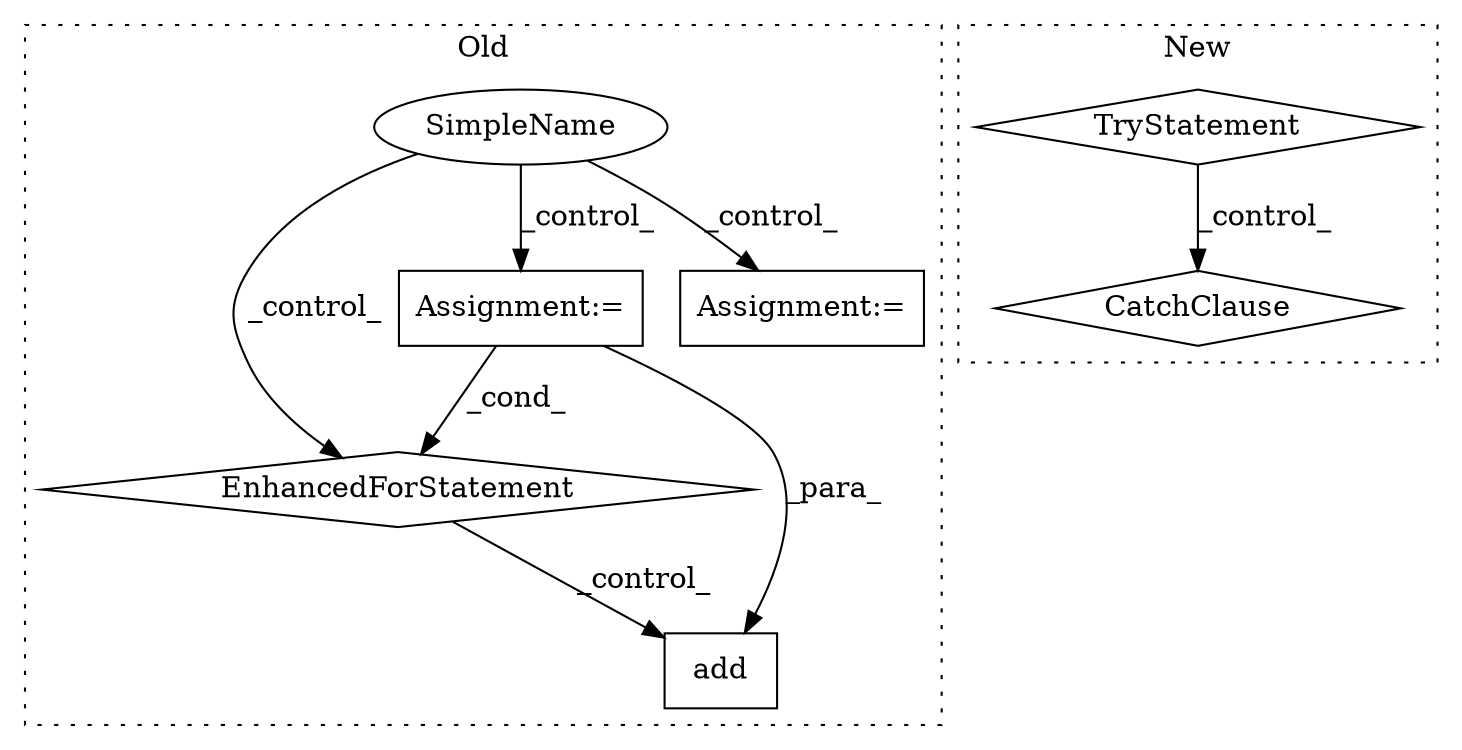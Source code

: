 digraph G {
subgraph cluster0 {
1 [label="add" a="32" s="4457,4490" l="4,1" shape="box"];
4 [label="EnhancedForStatement" a="70" s="4216,4309" l="61,2" shape="diamond"];
5 [label="Assignment:=" a="7" s="4154" l="5" shape="box"];
6 [label="SimpleName" a="42" s="" l="" shape="ellipse"];
7 [label="Assignment:=" a="7" s="4174" l="1" shape="box"];
label = "Old";
style="dotted";
}
subgraph cluster1 {
2 [label="CatchClause" a="12" s="4041,4063" l="11,2" shape="diamond"];
3 [label="TryStatement" a="54" s="3916" l="4" shape="diamond"];
label = "New";
style="dotted";
}
3 -> 2 [label="_control_"];
4 -> 1 [label="_control_"];
5 -> 1 [label="_para_"];
5 -> 4 [label="_cond_"];
6 -> 5 [label="_control_"];
6 -> 4 [label="_control_"];
6 -> 7 [label="_control_"];
}